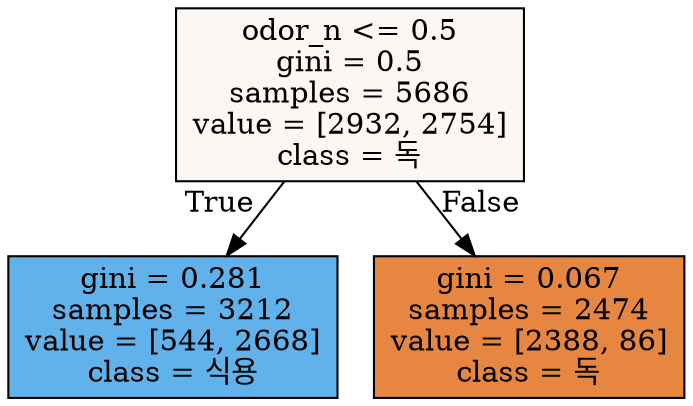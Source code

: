 digraph Tree {
node [shape=box, style="filled", color="black"] ;
0 [label="odor_n <= 0.5\ngini = 0.5\nsamples = 5686\nvalue = [2932, 2754]\nclass = 독", fillcolor="#fdf7f3"] ;
1 [label="gini = 0.281\nsamples = 3212\nvalue = [544, 2668]\nclass = 식용", fillcolor="#61b1ea"] ;
0 -> 1 [labeldistance=2.5, labelangle=45, headlabel="True"] ;
2 [label="gini = 0.067\nsamples = 2474\nvalue = [2388, 86]\nclass = 독", fillcolor="#e68640"] ;
0 -> 2 [labeldistance=2.5, labelangle=-45, headlabel="False"] ;
}